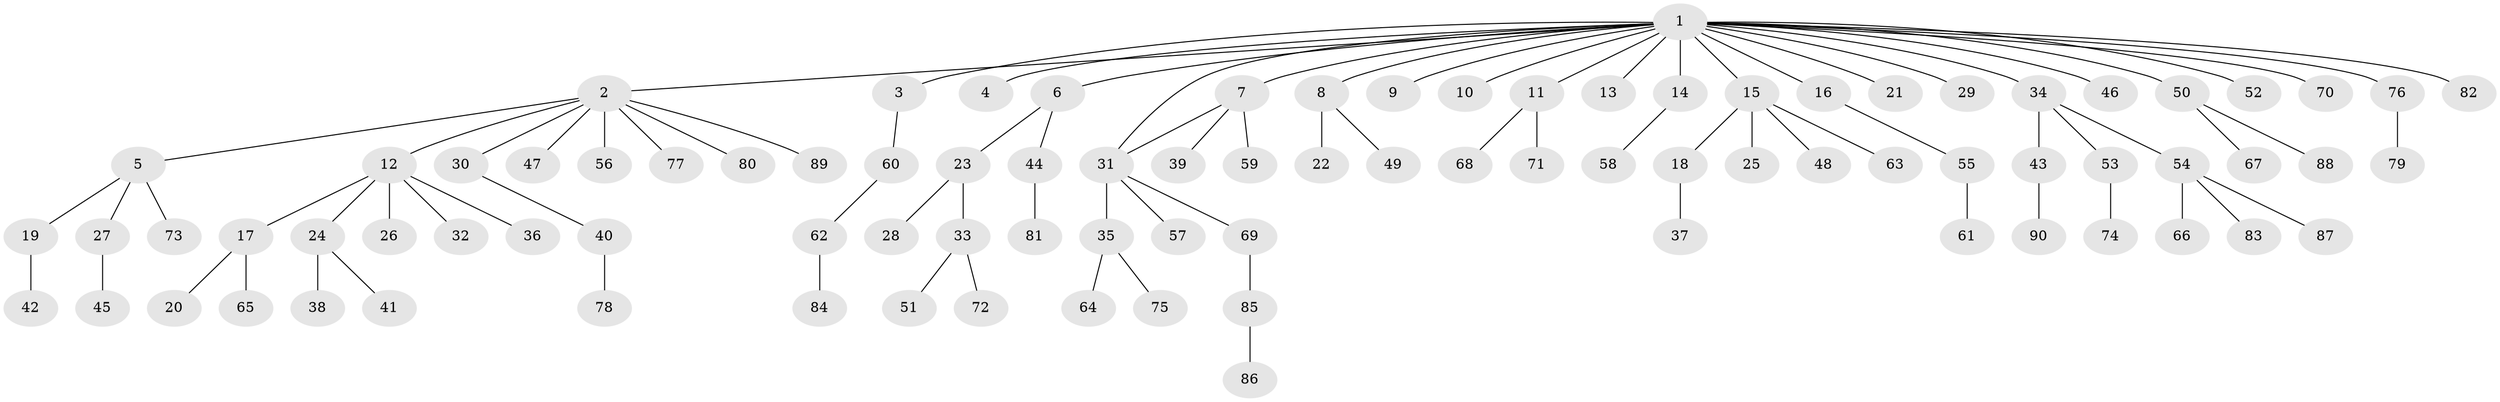 // coarse degree distribution, {10: 0.034482758620689655, 4: 0.06896551724137931, 5: 0.034482758620689655, 2: 0.20689655172413793, 1: 0.5862068965517241, 3: 0.06896551724137931}
// Generated by graph-tools (version 1.1) at 2025/50/03/04/25 22:50:42]
// undirected, 90 vertices, 90 edges
graph export_dot {
  node [color=gray90,style=filled];
  1;
  2;
  3;
  4;
  5;
  6;
  7;
  8;
  9;
  10;
  11;
  12;
  13;
  14;
  15;
  16;
  17;
  18;
  19;
  20;
  21;
  22;
  23;
  24;
  25;
  26;
  27;
  28;
  29;
  30;
  31;
  32;
  33;
  34;
  35;
  36;
  37;
  38;
  39;
  40;
  41;
  42;
  43;
  44;
  45;
  46;
  47;
  48;
  49;
  50;
  51;
  52;
  53;
  54;
  55;
  56;
  57;
  58;
  59;
  60;
  61;
  62;
  63;
  64;
  65;
  66;
  67;
  68;
  69;
  70;
  71;
  72;
  73;
  74;
  75;
  76;
  77;
  78;
  79;
  80;
  81;
  82;
  83;
  84;
  85;
  86;
  87;
  88;
  89;
  90;
  1 -- 2;
  1 -- 3;
  1 -- 4;
  1 -- 6;
  1 -- 7;
  1 -- 8;
  1 -- 9;
  1 -- 10;
  1 -- 11;
  1 -- 13;
  1 -- 14;
  1 -- 15;
  1 -- 16;
  1 -- 21;
  1 -- 29;
  1 -- 31;
  1 -- 34;
  1 -- 46;
  1 -- 50;
  1 -- 52;
  1 -- 70;
  1 -- 76;
  1 -- 82;
  2 -- 5;
  2 -- 12;
  2 -- 30;
  2 -- 47;
  2 -- 56;
  2 -- 77;
  2 -- 80;
  2 -- 89;
  3 -- 60;
  5 -- 19;
  5 -- 27;
  5 -- 73;
  6 -- 23;
  6 -- 44;
  7 -- 31;
  7 -- 39;
  7 -- 59;
  8 -- 22;
  8 -- 49;
  11 -- 68;
  11 -- 71;
  12 -- 17;
  12 -- 24;
  12 -- 26;
  12 -- 32;
  12 -- 36;
  14 -- 58;
  15 -- 18;
  15 -- 25;
  15 -- 48;
  15 -- 63;
  16 -- 55;
  17 -- 20;
  17 -- 65;
  18 -- 37;
  19 -- 42;
  23 -- 28;
  23 -- 33;
  24 -- 38;
  24 -- 41;
  27 -- 45;
  30 -- 40;
  31 -- 35;
  31 -- 57;
  31 -- 69;
  33 -- 51;
  33 -- 72;
  34 -- 43;
  34 -- 53;
  34 -- 54;
  35 -- 64;
  35 -- 75;
  40 -- 78;
  43 -- 90;
  44 -- 81;
  50 -- 67;
  50 -- 88;
  53 -- 74;
  54 -- 66;
  54 -- 83;
  54 -- 87;
  55 -- 61;
  60 -- 62;
  62 -- 84;
  69 -- 85;
  76 -- 79;
  85 -- 86;
}
